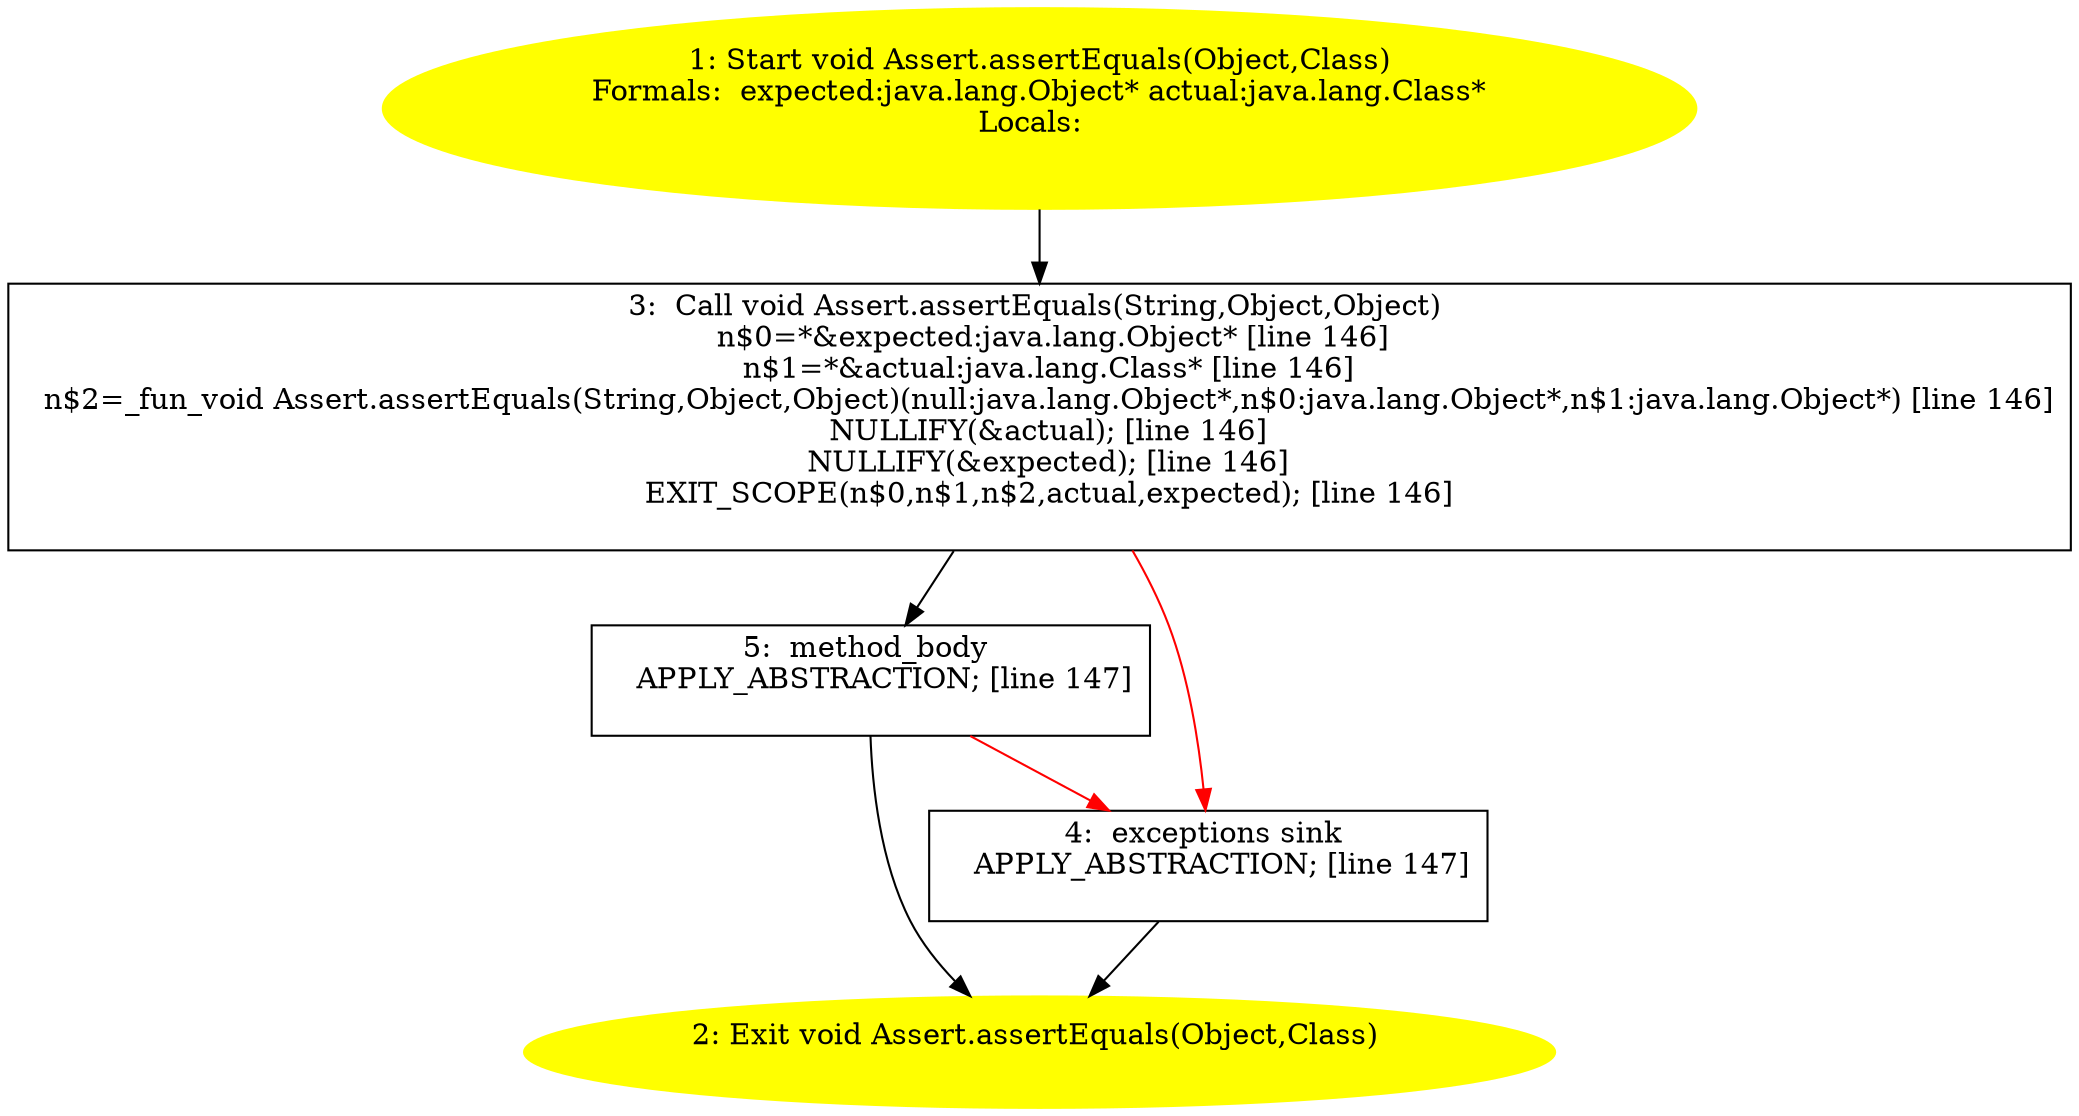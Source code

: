 /* @generated */
digraph cfg {
"org.junit.Assert.assertEquals(java.lang.Object,java.lang.Class):void.f19fdb2880ac63e35763e2828049a14c_1" [label="1: Start void Assert.assertEquals(Object,Class)\nFormals:  expected:java.lang.Object* actual:java.lang.Class*\nLocals:  \n  " color=yellow style=filled]
	

	 "org.junit.Assert.assertEquals(java.lang.Object,java.lang.Class):void.f19fdb2880ac63e35763e2828049a14c_1" -> "org.junit.Assert.assertEquals(java.lang.Object,java.lang.Class):void.f19fdb2880ac63e35763e2828049a14c_3" ;
"org.junit.Assert.assertEquals(java.lang.Object,java.lang.Class):void.f19fdb2880ac63e35763e2828049a14c_2" [label="2: Exit void Assert.assertEquals(Object,Class) \n  " color=yellow style=filled]
	

"org.junit.Assert.assertEquals(java.lang.Object,java.lang.Class):void.f19fdb2880ac63e35763e2828049a14c_3" [label="3:  Call void Assert.assertEquals(String,Object,Object) \n   n$0=*&expected:java.lang.Object* [line 146]\n  n$1=*&actual:java.lang.Class* [line 146]\n  n$2=_fun_void Assert.assertEquals(String,Object,Object)(null:java.lang.Object*,n$0:java.lang.Object*,n$1:java.lang.Object*) [line 146]\n  NULLIFY(&actual); [line 146]\n  NULLIFY(&expected); [line 146]\n  EXIT_SCOPE(n$0,n$1,n$2,actual,expected); [line 146]\n " shape="box"]
	

	 "org.junit.Assert.assertEquals(java.lang.Object,java.lang.Class):void.f19fdb2880ac63e35763e2828049a14c_3" -> "org.junit.Assert.assertEquals(java.lang.Object,java.lang.Class):void.f19fdb2880ac63e35763e2828049a14c_5" ;
	 "org.junit.Assert.assertEquals(java.lang.Object,java.lang.Class):void.f19fdb2880ac63e35763e2828049a14c_3" -> "org.junit.Assert.assertEquals(java.lang.Object,java.lang.Class):void.f19fdb2880ac63e35763e2828049a14c_4" [color="red" ];
"org.junit.Assert.assertEquals(java.lang.Object,java.lang.Class):void.f19fdb2880ac63e35763e2828049a14c_4" [label="4:  exceptions sink \n   APPLY_ABSTRACTION; [line 147]\n " shape="box"]
	

	 "org.junit.Assert.assertEquals(java.lang.Object,java.lang.Class):void.f19fdb2880ac63e35763e2828049a14c_4" -> "org.junit.Assert.assertEquals(java.lang.Object,java.lang.Class):void.f19fdb2880ac63e35763e2828049a14c_2" ;
"org.junit.Assert.assertEquals(java.lang.Object,java.lang.Class):void.f19fdb2880ac63e35763e2828049a14c_5" [label="5:  method_body \n   APPLY_ABSTRACTION; [line 147]\n " shape="box"]
	

	 "org.junit.Assert.assertEquals(java.lang.Object,java.lang.Class):void.f19fdb2880ac63e35763e2828049a14c_5" -> "org.junit.Assert.assertEquals(java.lang.Object,java.lang.Class):void.f19fdb2880ac63e35763e2828049a14c_2" ;
	 "org.junit.Assert.assertEquals(java.lang.Object,java.lang.Class):void.f19fdb2880ac63e35763e2828049a14c_5" -> "org.junit.Assert.assertEquals(java.lang.Object,java.lang.Class):void.f19fdb2880ac63e35763e2828049a14c_4" [color="red" ];
}
